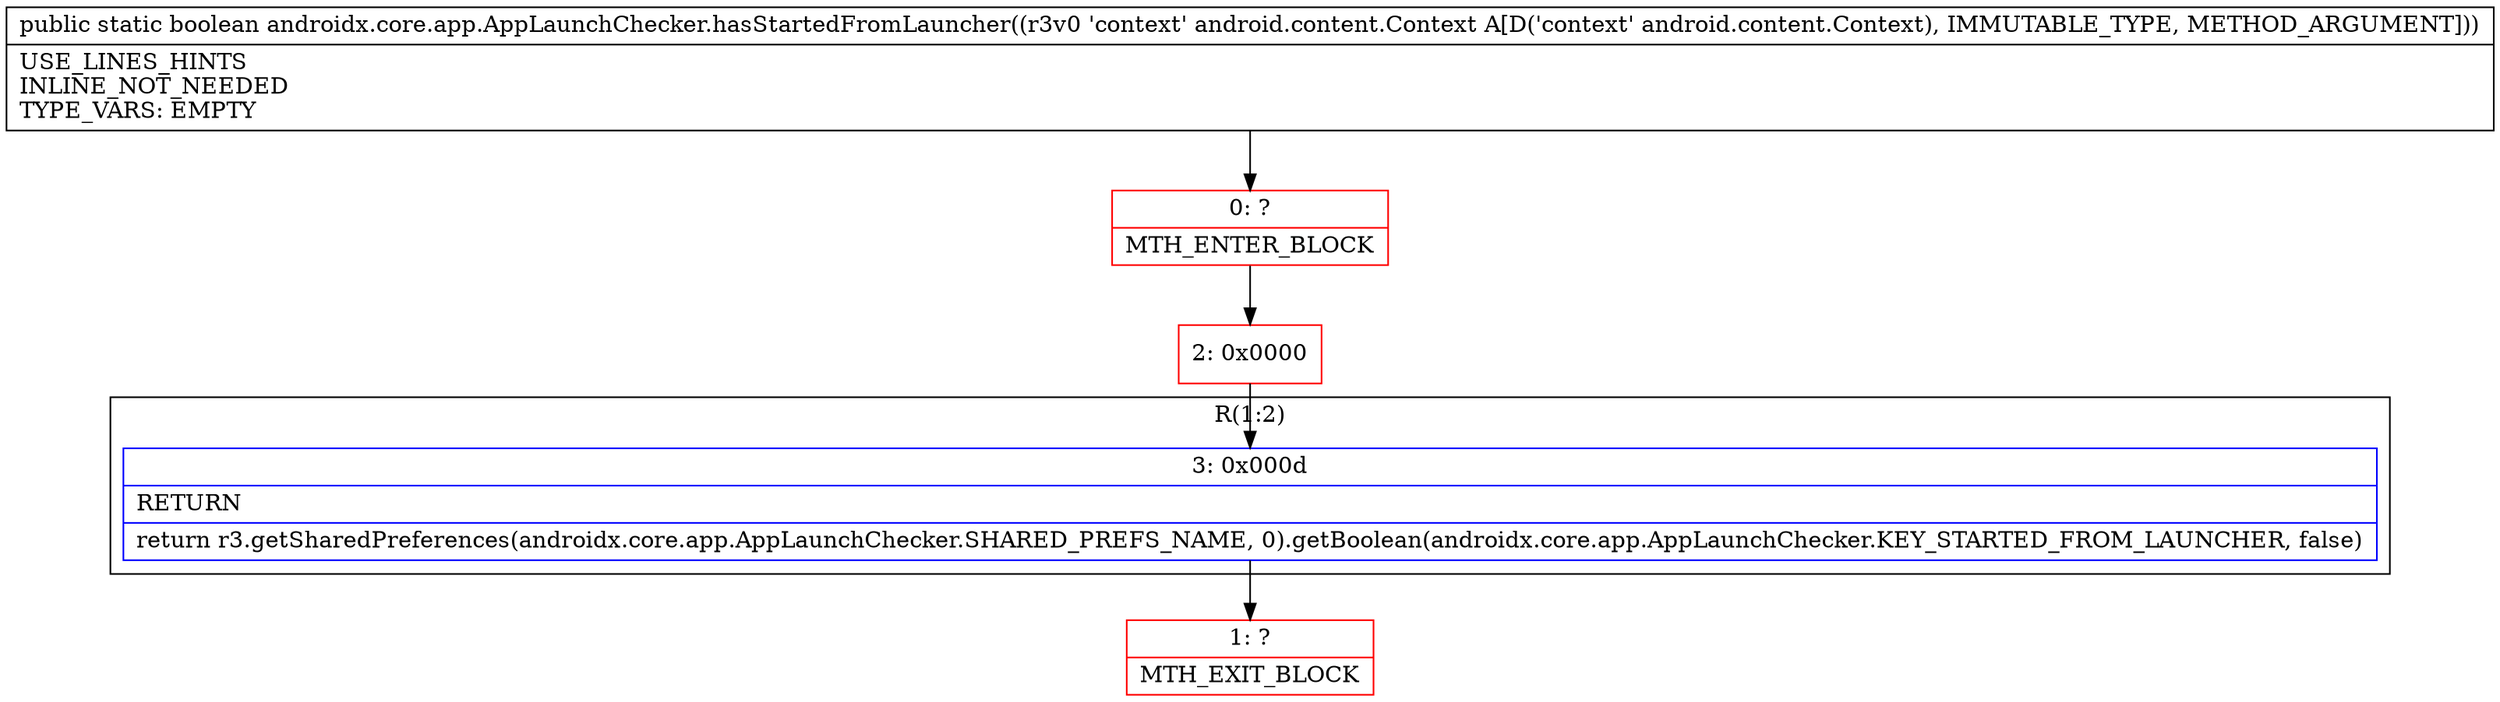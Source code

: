 digraph "CFG forandroidx.core.app.AppLaunchChecker.hasStartedFromLauncher(Landroid\/content\/Context;)Z" {
subgraph cluster_Region_1628626474 {
label = "R(1:2)";
node [shape=record,color=blue];
Node_3 [shape=record,label="{3\:\ 0x000d|RETURN\l|return r3.getSharedPreferences(androidx.core.app.AppLaunchChecker.SHARED_PREFS_NAME, 0).getBoolean(androidx.core.app.AppLaunchChecker.KEY_STARTED_FROM_LAUNCHER, false)\l}"];
}
Node_0 [shape=record,color=red,label="{0\:\ ?|MTH_ENTER_BLOCK\l}"];
Node_2 [shape=record,color=red,label="{2\:\ 0x0000}"];
Node_1 [shape=record,color=red,label="{1\:\ ?|MTH_EXIT_BLOCK\l}"];
MethodNode[shape=record,label="{public static boolean androidx.core.app.AppLaunchChecker.hasStartedFromLauncher((r3v0 'context' android.content.Context A[D('context' android.content.Context), IMMUTABLE_TYPE, METHOD_ARGUMENT]))  | USE_LINES_HINTS\lINLINE_NOT_NEEDED\lTYPE_VARS: EMPTY\l}"];
MethodNode -> Node_0;Node_3 -> Node_1;
Node_0 -> Node_2;
Node_2 -> Node_3;
}

